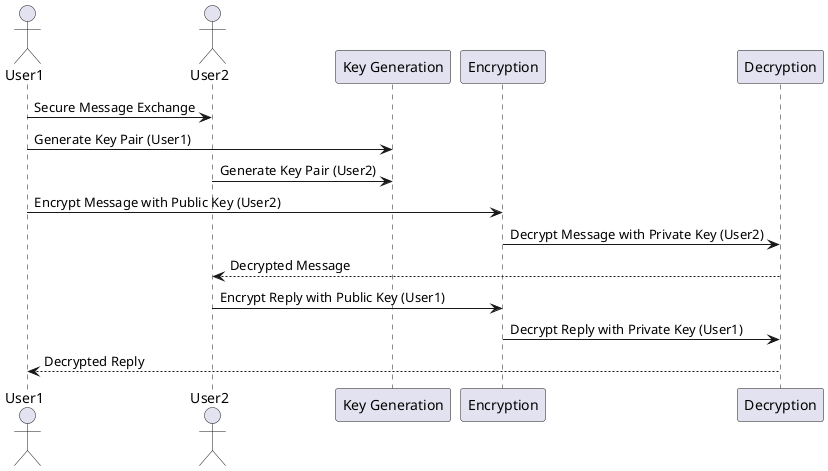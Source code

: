 @startuml
actor User1
actor User2
participant "Key Generation" as KeyGen
participant "Encryption" as Encryption
participant "Decryption" as Decryption
User1 -> User2: Secure Message Exchange
User1 -> KeyGen: Generate Key Pair (User1)
User2 -> KeyGen: Generate Key Pair (User2)
User1 -> Encryption: Encrypt Message with Public Key (User2)
Encryption -> Decryption: Decrypt Message with Private Key (User2)
Decryption --> User2: Decrypted Message
User2 -> Encryption: Encrypt Reply with Public Key (User1)
Encryption -> Decryption: Decrypt Reply with Private Key (User1)
Decryption --> User1: Decrypted Reply
@enduml
